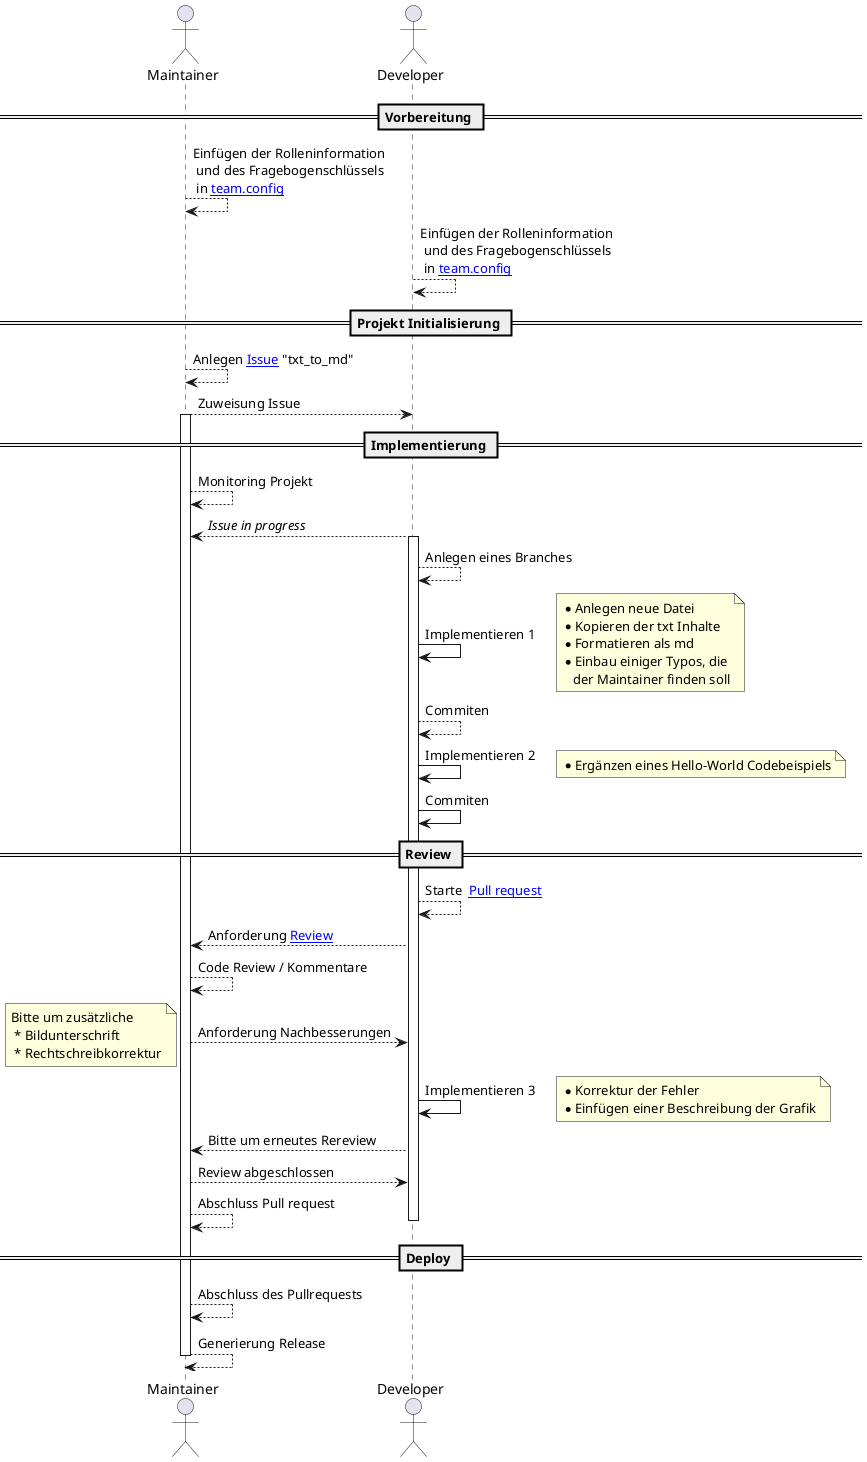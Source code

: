 @startuml
actor Maintainer
actor Developer
== Vorbereitung ==
Maintainer --> Maintainer: Einfügen der Rolleninformation\n und des Fragebogenschlüssels\n in [[https://github.com/ComputerScienceLecturesTUBAF/SoftwareentwicklungSoSe2021_Aufgabe_04/blob/main/team.config{Link zur Datei} team.config]]
Developer --> Developer: Einfügen der Rolleninformation\n und des Fragebogenschlüssels\n in [[https://github.com/ComputerScienceLecturesTUBAF/SoftwareentwicklungSoSe2021_Aufgabe_04/blob/main/team.config{Link zur Datei} team.config]]
== Projekt Initialisierung ==
Maintainer --> Maintainer: Anlegen [[https://guides.github.com/features/issues/{Mastering Issues} Issue]] "txt_to_md"
Maintainer --> Developer:  Zuweisung Issue
== Implementierung ==
activate Maintainer
Maintainer --> Maintainer:  Monitoring Projekt
Developer --> Maintainer:  //Issue in progress//
activate Developer
Developer --> Developer:  Anlegen eines Branches
Developer -> Developer:  Implementieren 1
note right
 * Anlegen neue Datei
 * Kopieren der txt Inhalte
 * Formatieren als md
 * Einbau einiger Typos, die
    der Maintainer finden soll
end note
Developer --> Developer:  Commiten
Developer -> Developer:  Implementieren 2
note right
 * Ergänzen eines Hello-World Codebeispiels 
end note
Developer -> Developer:  Commiten
== Review ==
Developer --> Developer:   Starte  [[https://docs.github.com/en/github/collaborating-with-issues-and-pull-requests/creating-a-pull-request {Guideline Pull request} Pull request]]
Developer --> Maintainer : Anforderung [[https://docs.github.com/en/github/collaborating-with-issues-and-pull-requests/about-pull-request-reviews#re-requesting-a-review {Guideline Reviews on Github} Review]]
Maintainer --> Maintainer:  Code Review / Kommentare
Maintainer --> Developer :  Anforderung Nachbesserungen
note left
Bitte um zusätzliche
 * Bildunterschrift
 * Rechtschreibkorrektur
end note
Developer -> Developer:  Implementieren 3
note right
 * Korrektur der Fehler
 * Einfügen einer Beschreibung der Grafik
end note
Developer --> Maintainer :  Bitte um erneutes Rereview
Maintainer --> Developer :  Review abgeschlossen
Maintainer --> Maintainer:  Abschluss Pull request
deactivate Developer
== Deploy ==
Maintainer --> Maintainer:  Abschluss des Pullrequests
Maintainer --> Maintainer:  Generierung Release
deactivate Maintainer
@enduml
